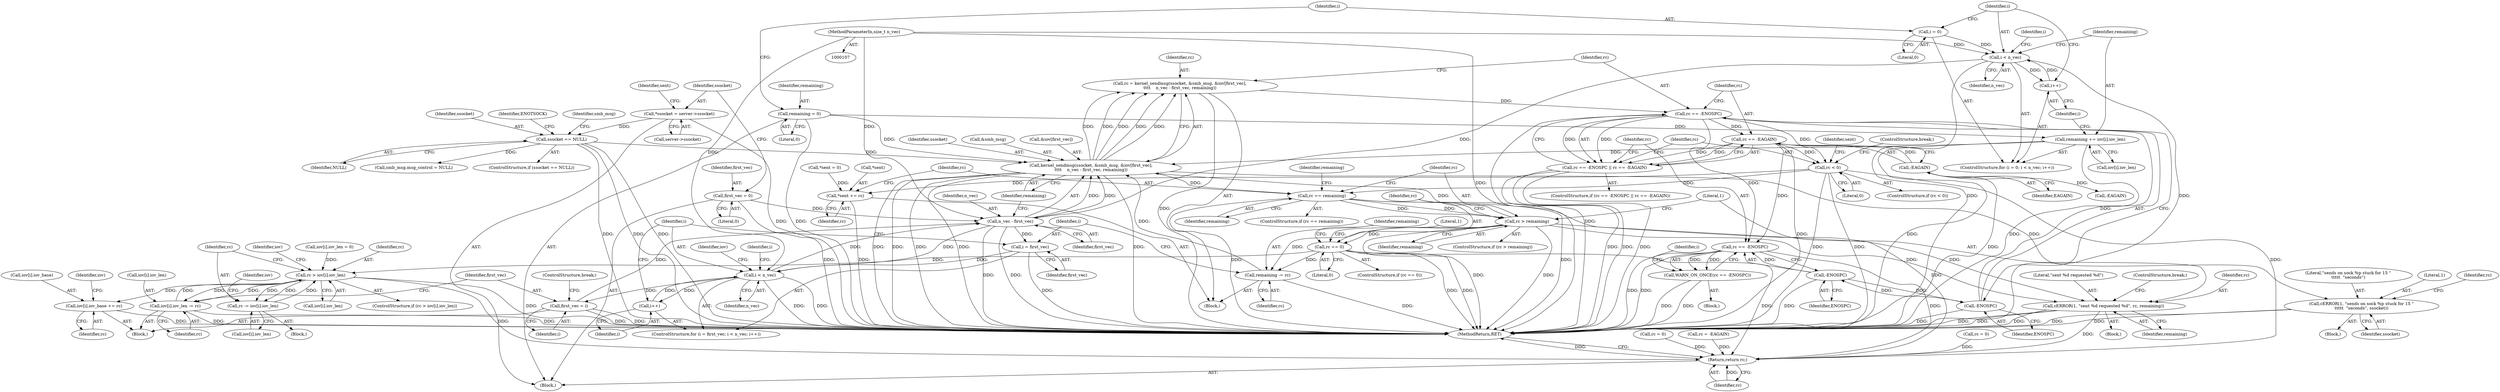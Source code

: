 digraph "1_linux_ea702b80e0bbb2448e201472127288beb82ca2fe@integer" {
"1000212" [label="(Call,rc = kernel_sendmsg(ssocket, &smb_msg, &iov[first_vec],\n\t\t\t\t    n_vec - first_vec, remaining))"];
"1000214" [label="(Call,kernel_sendmsg(ssocket, &smb_msg, &iov[first_vec],\n\t\t\t\t    n_vec - first_vec, remaining))"];
"1000138" [label="(Call,ssocket == NULL)"];
"1000128" [label="(Call,*ssocket = server->ssocket)"];
"1000222" [label="(Call,n_vec - first_vec)"];
"1000319" [label="(Call,i < n_vec)"];
"1000322" [label="(Call,i++)"];
"1000316" [label="(Call,i = first_vec)"];
"1000110" [label="(MethodParameterIn,size_t n_vec)"];
"1000194" [label="(Call,i < n_vec)"];
"1000191" [label="(Call,i = 0)"];
"1000197" [label="(Call,i++)"];
"1000124" [label="(Call,first_vec = 0)"];
"1000371" [label="(Call,first_vec = i)"];
"1000187" [label="(Call,remaining = 0)"];
"1000312" [label="(Call,remaining -= rc)"];
"1000302" [label="(Call,rc == 0)"];
"1000291" [label="(Call,rc > remaining)"];
"1000282" [label="(Call,rc == remaining)"];
"1000273" [label="(Call,rc < 0)"];
"1000232" [label="(Call,rc == -EAGAIN)"];
"1000228" [label="(Call,rc == -ENOSPC)"];
"1000212" [label="(Call,rc = kernel_sendmsg(ssocket, &smb_msg, &iov[first_vec],\n\t\t\t\t    n_vec - first_vec, remaining))"];
"1000230" [label="(Call,-ENOSPC)"];
"1000240" [label="(Call,-ENOSPC)"];
"1000234" [label="(Call,-EAGAIN)"];
"1000199" [label="(Call,remaining += iov[i].iov_len)"];
"1000227" [label="(Call,rc == -ENOSPC || rc == -EAGAIN)"];
"1000238" [label="(Call,rc == -ENOSPC)"];
"1000237" [label="(Call,WARN_ON_ONCE(rc == -ENOSPC))"];
"1000381" [label="(Return,return rc;)"];
"1000277" [label="(Call,*sent += rc)"];
"1000258" [label="(Call,cERROR(1, \"sends on sock %p stuck for 15 \"\n\t\t\t\t\t  \"seconds\", ssocket))"];
"1000295" [label="(Call,cERROR(1, \"sent %d requested %d\", rc, remaining))"];
"1000333" [label="(Call,rc > iov[i].iov_len)"];
"1000341" [label="(Call,rc -= iov[i].iov_len)"];
"1000357" [label="(Call,iov[i].iov_base += rc)"];
"1000364" [label="(Call,iov[i].iov_len -= rc)"];
"1000195" [label="(Identifier,i)"];
"1000110" [label="(MethodParameterIn,size_t n_vec)"];
"1000340" [label="(Block,)"];
"1000225" [label="(Identifier,remaining)"];
"1000276" [label="(ControlStructure,break;)"];
"1000382" [label="(Identifier,rc)"];
"1000281" [label="(ControlStructure,if (rc == remaining))"];
"1000234" [label="(Call,-EAGAIN)"];
"1000130" [label="(Call,server->ssocket)"];
"1000196" [label="(Identifier,n_vec)"];
"1000314" [label="(Identifier,rc)"];
"1000351" [label="(Identifier,iov)"];
"1000194" [label="(Call,i < n_vec)"];
"1000334" [label="(Identifier,rc)"];
"1000215" [label="(Identifier,ssocket)"];
"1000198" [label="(Identifier,i)"];
"1000378" [label="(Call,rc = 0)"];
"1000137" [label="(ControlStructure,if (ssocket == NULL))"];
"1000263" [label="(Identifier,rc)"];
"1000260" [label="(Literal,\"sends on sock %p stuck for 15 \"\n\t\t\t\t\t  \"seconds\")"];
"1000280" [label="(Identifier,rc)"];
"1000212" [label="(Call,rc = kernel_sendmsg(ssocket, &smb_msg, &iov[first_vec],\n\t\t\t\t    n_vec - first_vec, remaining))"];
"1000188" [label="(Identifier,remaining)"];
"1000321" [label="(Identifier,n_vec)"];
"1000262" [label="(Call,rc = -EAGAIN)"];
"1000226" [label="(ControlStructure,if (rc == -ENOSPC || rc == -EAGAIN))"];
"1000275" [label="(Literal,0)"];
"1000224" [label="(Identifier,first_vec)"];
"1000320" [label="(Identifier,i)"];
"1000243" [label="(Identifier,i)"];
"1000316" [label="(Call,i = first_vec)"];
"1000367" [label="(Identifier,iov)"];
"1000240" [label="(Call,-ENOSPC)"];
"1000207" [label="(Identifier,i)"];
"1000222" [label="(Call,n_vec - first_vec)"];
"1000279" [label="(Identifier,sent)"];
"1000193" [label="(Literal,0)"];
"1000342" [label="(Identifier,rc)"];
"1000126" [label="(Literal,0)"];
"1000313" [label="(Identifier,remaining)"];
"1000216" [label="(Call,&smb_msg)"];
"1000360" [label="(Identifier,iov)"];
"1000372" [label="(Identifier,first_vec)"];
"1000239" [label="(Identifier,rc)"];
"1000319" [label="(Call,i < n_vec)"];
"1000146" [label="(Identifier,smb_msg)"];
"1000357" [label="(Call,iov[i].iov_base += rc)"];
"1000356" [label="(Block,)"];
"1000304" [label="(Literal,0)"];
"1000133" [label="(Call,*sent = 0)"];
"1000273" [label="(Call,rc < 0)"];
"1000227" [label="(Call,rc == -ENOSPC || rc == -EAGAIN)"];
"1000312" [label="(Call,remaining -= rc)"];
"1000315" [label="(ControlStructure,for (i = first_vec; i < n_vec; i++))"];
"1000370" [label="(Identifier,rc)"];
"1000139" [label="(Identifier,ssocket)"];
"1000374" [label="(ControlStructure,break;)"];
"1000297" [label="(Literal,\"sent %d requested %d\")"];
"1000328" [label="(Identifier,iov)"];
"1000191" [label="(Call,i = 0)"];
"1000125" [label="(Identifier,first_vec)"];
"1000295" [label="(Call,cERROR(1, \"sent %d requested %d\", rc, remaining))"];
"1000192" [label="(Identifier,i)"];
"1000332" [label="(ControlStructure,if (rc > iov[i].iov_len))"];
"1000333" [label="(Call,rc > iov[i].iov_len)"];
"1000278" [label="(Call,*sent)"];
"1000383" [label="(MethodReturn,RET)"];
"1000318" [label="(Identifier,first_vec)"];
"1000228" [label="(Call,rc == -ENOSPC)"];
"1000236" [label="(Block,)"];
"1000277" [label="(Call,*sent += rc)"];
"1000230" [label="(Call,-ENOSPC)"];
"1000187" [label="(Call,remaining = 0)"];
"1000343" [label="(Call,iov[i].iov_len)"];
"1000124" [label="(Call,first_vec = 0)"];
"1000233" [label="(Identifier,rc)"];
"1000294" [label="(Block,)"];
"1000282" [label="(Call,rc == remaining)"];
"1000363" [label="(Identifier,rc)"];
"1000292" [label="(Identifier,rc)"];
"1000232" [label="(Call,rc == -EAGAIN)"];
"1000335" [label="(Call,iov[i].iov_len)"];
"1000112" [label="(Block,)"];
"1000218" [label="(Call,&iov[first_vec])"];
"1000274" [label="(Identifier,rc)"];
"1000358" [label="(Call,iov[i].iov_base)"];
"1000140" [label="(Identifier,NULL)"];
"1000365" [label="(Call,iov[i].iov_len)"];
"1000371" [label="(Call,first_vec = i)"];
"1000235" [label="(Identifier,EAGAIN)"];
"1000129" [label="(Identifier,ssocket)"];
"1000238" [label="(Call,rc == -ENOSPC)"];
"1000135" [label="(Identifier,sent)"];
"1000376" [label="(Identifier,i)"];
"1000200" [label="(Identifier,remaining)"];
"1000261" [label="(Identifier,ssocket)"];
"1000214" [label="(Call,kernel_sendmsg(ssocket, &smb_msg, &iov[first_vec],\n\t\t\t\t    n_vec - first_vec, remaining))"];
"1000197" [label="(Call,i++)"];
"1000307" [label="(Literal,1)"];
"1000264" [label="(Call,-EAGAIN)"];
"1000229" [label="(Identifier,rc)"];
"1000348" [label="(Call,iov[i].iov_len = 0)"];
"1000272" [label="(ControlStructure,if (rc < 0))"];
"1000341" [label="(Call,rc -= iov[i].iov_len)"];
"1000143" [label="(Identifier,ENOTSOCK)"];
"1000300" [label="(ControlStructure,break;)"];
"1000293" [label="(Identifier,remaining)"];
"1000128" [label="(Call,*ssocket = server->ssocket)"];
"1000190" [label="(ControlStructure,for (i = 0; i < n_vec; i++))"];
"1000258" [label="(Call,cERROR(1, \"sends on sock %p stuck for 15 \"\n\t\t\t\t\t  \"seconds\", ssocket))"];
"1000283" [label="(Identifier,rc)"];
"1000160" [label="(Call,smb_msg.msg_control = NULL)"];
"1000138" [label="(Call,ssocket == NULL)"];
"1000301" [label="(ControlStructure,if (rc == 0))"];
"1000241" [label="(Identifier,ENOSPC)"];
"1000223" [label="(Identifier,n_vec)"];
"1000322" [label="(Call,i++)"];
"1000381" [label="(Return,return rc;)"];
"1000211" [label="(Block,)"];
"1000296" [label="(Literal,1)"];
"1000317" [label="(Identifier,i)"];
"1000373" [label="(Identifier,i)"];
"1000290" [label="(ControlStructure,if (rc > remaining))"];
"1000114" [label="(Call,rc = 0)"];
"1000231" [label="(Identifier,ENOSPC)"];
"1000201" [label="(Call,iov[i].iov_len)"];
"1000291" [label="(Call,rc > remaining)"];
"1000299" [label="(Identifier,remaining)"];
"1000298" [label="(Identifier,rc)"];
"1000303" [label="(Identifier,rc)"];
"1000259" [label="(Literal,1)"];
"1000199" [label="(Call,remaining += iov[i].iov_len)"];
"1000323" [label="(Identifier,i)"];
"1000284" [label="(Identifier,remaining)"];
"1000237" [label="(Call,WARN_ON_ONCE(rc == -ENOSPC))"];
"1000213" [label="(Identifier,rc)"];
"1000302" [label="(Call,rc == 0)"];
"1000257" [label="(Block,)"];
"1000189" [label="(Literal,0)"];
"1000287" [label="(Identifier,remaining)"];
"1000364" [label="(Call,iov[i].iov_len -= rc)"];
"1000212" -> "1000211"  [label="AST: "];
"1000212" -> "1000214"  [label="CFG: "];
"1000213" -> "1000212"  [label="AST: "];
"1000214" -> "1000212"  [label="AST: "];
"1000229" -> "1000212"  [label="CFG: "];
"1000212" -> "1000383"  [label="DDG: "];
"1000214" -> "1000212"  [label="DDG: "];
"1000214" -> "1000212"  [label="DDG: "];
"1000214" -> "1000212"  [label="DDG: "];
"1000214" -> "1000212"  [label="DDG: "];
"1000214" -> "1000212"  [label="DDG: "];
"1000212" -> "1000228"  [label="DDG: "];
"1000214" -> "1000225"  [label="CFG: "];
"1000215" -> "1000214"  [label="AST: "];
"1000216" -> "1000214"  [label="AST: "];
"1000218" -> "1000214"  [label="AST: "];
"1000222" -> "1000214"  [label="AST: "];
"1000225" -> "1000214"  [label="AST: "];
"1000214" -> "1000383"  [label="DDG: "];
"1000214" -> "1000383"  [label="DDG: "];
"1000214" -> "1000383"  [label="DDG: "];
"1000214" -> "1000383"  [label="DDG: "];
"1000214" -> "1000383"  [label="DDG: "];
"1000138" -> "1000214"  [label="DDG: "];
"1000222" -> "1000214"  [label="DDG: "];
"1000222" -> "1000214"  [label="DDG: "];
"1000187" -> "1000214"  [label="DDG: "];
"1000312" -> "1000214"  [label="DDG: "];
"1000291" -> "1000214"  [label="DDG: "];
"1000199" -> "1000214"  [label="DDG: "];
"1000214" -> "1000258"  [label="DDG: "];
"1000214" -> "1000282"  [label="DDG: "];
"1000138" -> "1000137"  [label="AST: "];
"1000138" -> "1000140"  [label="CFG: "];
"1000139" -> "1000138"  [label="AST: "];
"1000140" -> "1000138"  [label="AST: "];
"1000143" -> "1000138"  [label="CFG: "];
"1000146" -> "1000138"  [label="CFG: "];
"1000138" -> "1000383"  [label="DDG: "];
"1000138" -> "1000383"  [label="DDG: "];
"1000138" -> "1000383"  [label="DDG: "];
"1000128" -> "1000138"  [label="DDG: "];
"1000138" -> "1000160"  [label="DDG: "];
"1000128" -> "1000112"  [label="AST: "];
"1000128" -> "1000130"  [label="CFG: "];
"1000129" -> "1000128"  [label="AST: "];
"1000130" -> "1000128"  [label="AST: "];
"1000135" -> "1000128"  [label="CFG: "];
"1000128" -> "1000383"  [label="DDG: "];
"1000222" -> "1000224"  [label="CFG: "];
"1000223" -> "1000222"  [label="AST: "];
"1000224" -> "1000222"  [label="AST: "];
"1000225" -> "1000222"  [label="CFG: "];
"1000222" -> "1000383"  [label="DDG: "];
"1000222" -> "1000383"  [label="DDG: "];
"1000319" -> "1000222"  [label="DDG: "];
"1000194" -> "1000222"  [label="DDG: "];
"1000110" -> "1000222"  [label="DDG: "];
"1000124" -> "1000222"  [label="DDG: "];
"1000371" -> "1000222"  [label="DDG: "];
"1000222" -> "1000316"  [label="DDG: "];
"1000222" -> "1000319"  [label="DDG: "];
"1000319" -> "1000315"  [label="AST: "];
"1000319" -> "1000321"  [label="CFG: "];
"1000320" -> "1000319"  [label="AST: "];
"1000321" -> "1000319"  [label="AST: "];
"1000328" -> "1000319"  [label="CFG: "];
"1000376" -> "1000319"  [label="CFG: "];
"1000319" -> "1000383"  [label="DDG: "];
"1000319" -> "1000383"  [label="DDG: "];
"1000322" -> "1000319"  [label="DDG: "];
"1000316" -> "1000319"  [label="DDG: "];
"1000110" -> "1000319"  [label="DDG: "];
"1000319" -> "1000322"  [label="DDG: "];
"1000319" -> "1000371"  [label="DDG: "];
"1000322" -> "1000315"  [label="AST: "];
"1000322" -> "1000323"  [label="CFG: "];
"1000323" -> "1000322"  [label="AST: "];
"1000320" -> "1000322"  [label="CFG: "];
"1000316" -> "1000315"  [label="AST: "];
"1000316" -> "1000318"  [label="CFG: "];
"1000317" -> "1000316"  [label="AST: "];
"1000318" -> "1000316"  [label="AST: "];
"1000320" -> "1000316"  [label="CFG: "];
"1000316" -> "1000383"  [label="DDG: "];
"1000110" -> "1000107"  [label="AST: "];
"1000110" -> "1000383"  [label="DDG: "];
"1000110" -> "1000194"  [label="DDG: "];
"1000194" -> "1000190"  [label="AST: "];
"1000194" -> "1000196"  [label="CFG: "];
"1000195" -> "1000194"  [label="AST: "];
"1000196" -> "1000194"  [label="AST: "];
"1000200" -> "1000194"  [label="CFG: "];
"1000207" -> "1000194"  [label="CFG: "];
"1000194" -> "1000383"  [label="DDG: "];
"1000194" -> "1000383"  [label="DDG: "];
"1000191" -> "1000194"  [label="DDG: "];
"1000197" -> "1000194"  [label="DDG: "];
"1000194" -> "1000197"  [label="DDG: "];
"1000191" -> "1000190"  [label="AST: "];
"1000191" -> "1000193"  [label="CFG: "];
"1000192" -> "1000191"  [label="AST: "];
"1000193" -> "1000191"  [label="AST: "];
"1000195" -> "1000191"  [label="CFG: "];
"1000197" -> "1000190"  [label="AST: "];
"1000197" -> "1000198"  [label="CFG: "];
"1000198" -> "1000197"  [label="AST: "];
"1000195" -> "1000197"  [label="CFG: "];
"1000124" -> "1000112"  [label="AST: "];
"1000124" -> "1000126"  [label="CFG: "];
"1000125" -> "1000124"  [label="AST: "];
"1000126" -> "1000124"  [label="AST: "];
"1000129" -> "1000124"  [label="CFG: "];
"1000124" -> "1000383"  [label="DDG: "];
"1000371" -> "1000356"  [label="AST: "];
"1000371" -> "1000373"  [label="CFG: "];
"1000372" -> "1000371"  [label="AST: "];
"1000373" -> "1000371"  [label="AST: "];
"1000374" -> "1000371"  [label="CFG: "];
"1000371" -> "1000383"  [label="DDG: "];
"1000371" -> "1000383"  [label="DDG: "];
"1000187" -> "1000112"  [label="AST: "];
"1000187" -> "1000189"  [label="CFG: "];
"1000188" -> "1000187"  [label="AST: "];
"1000189" -> "1000187"  [label="AST: "];
"1000192" -> "1000187"  [label="CFG: "];
"1000187" -> "1000383"  [label="DDG: "];
"1000187" -> "1000199"  [label="DDG: "];
"1000312" -> "1000211"  [label="AST: "];
"1000312" -> "1000314"  [label="CFG: "];
"1000313" -> "1000312"  [label="AST: "];
"1000314" -> "1000312"  [label="AST: "];
"1000317" -> "1000312"  [label="CFG: "];
"1000312" -> "1000383"  [label="DDG: "];
"1000302" -> "1000312"  [label="DDG: "];
"1000291" -> "1000312"  [label="DDG: "];
"1000302" -> "1000301"  [label="AST: "];
"1000302" -> "1000304"  [label="CFG: "];
"1000303" -> "1000302"  [label="AST: "];
"1000304" -> "1000302"  [label="AST: "];
"1000307" -> "1000302"  [label="CFG: "];
"1000313" -> "1000302"  [label="CFG: "];
"1000302" -> "1000383"  [label="DDG: "];
"1000302" -> "1000383"  [label="DDG: "];
"1000291" -> "1000302"  [label="DDG: "];
"1000302" -> "1000333"  [label="DDG: "];
"1000302" -> "1000381"  [label="DDG: "];
"1000291" -> "1000290"  [label="AST: "];
"1000291" -> "1000293"  [label="CFG: "];
"1000292" -> "1000291"  [label="AST: "];
"1000293" -> "1000291"  [label="AST: "];
"1000296" -> "1000291"  [label="CFG: "];
"1000303" -> "1000291"  [label="CFG: "];
"1000291" -> "1000383"  [label="DDG: "];
"1000291" -> "1000383"  [label="DDG: "];
"1000282" -> "1000291"  [label="DDG: "];
"1000282" -> "1000291"  [label="DDG: "];
"1000291" -> "1000295"  [label="DDG: "];
"1000291" -> "1000295"  [label="DDG: "];
"1000282" -> "1000281"  [label="AST: "];
"1000282" -> "1000284"  [label="CFG: "];
"1000283" -> "1000282"  [label="AST: "];
"1000284" -> "1000282"  [label="AST: "];
"1000287" -> "1000282"  [label="CFG: "];
"1000292" -> "1000282"  [label="CFG: "];
"1000282" -> "1000383"  [label="DDG: "];
"1000282" -> "1000383"  [label="DDG: "];
"1000273" -> "1000282"  [label="DDG: "];
"1000282" -> "1000381"  [label="DDG: "];
"1000273" -> "1000272"  [label="AST: "];
"1000273" -> "1000275"  [label="CFG: "];
"1000274" -> "1000273"  [label="AST: "];
"1000275" -> "1000273"  [label="AST: "];
"1000276" -> "1000273"  [label="CFG: "];
"1000279" -> "1000273"  [label="CFG: "];
"1000273" -> "1000383"  [label="DDG: "];
"1000273" -> "1000383"  [label="DDG: "];
"1000232" -> "1000273"  [label="DDG: "];
"1000228" -> "1000273"  [label="DDG: "];
"1000273" -> "1000277"  [label="DDG: "];
"1000273" -> "1000381"  [label="DDG: "];
"1000232" -> "1000227"  [label="AST: "];
"1000232" -> "1000234"  [label="CFG: "];
"1000233" -> "1000232"  [label="AST: "];
"1000234" -> "1000232"  [label="AST: "];
"1000227" -> "1000232"  [label="CFG: "];
"1000232" -> "1000383"  [label="DDG: "];
"1000232" -> "1000227"  [label="DDG: "];
"1000232" -> "1000227"  [label="DDG: "];
"1000228" -> "1000232"  [label="DDG: "];
"1000234" -> "1000232"  [label="DDG: "];
"1000232" -> "1000238"  [label="DDG: "];
"1000228" -> "1000227"  [label="AST: "];
"1000228" -> "1000230"  [label="CFG: "];
"1000229" -> "1000228"  [label="AST: "];
"1000230" -> "1000228"  [label="AST: "];
"1000233" -> "1000228"  [label="CFG: "];
"1000227" -> "1000228"  [label="CFG: "];
"1000228" -> "1000383"  [label="DDG: "];
"1000228" -> "1000227"  [label="DDG: "];
"1000228" -> "1000227"  [label="DDG: "];
"1000230" -> "1000228"  [label="DDG: "];
"1000228" -> "1000238"  [label="DDG: "];
"1000230" -> "1000231"  [label="CFG: "];
"1000231" -> "1000230"  [label="AST: "];
"1000230" -> "1000383"  [label="DDG: "];
"1000240" -> "1000230"  [label="DDG: "];
"1000230" -> "1000240"  [label="DDG: "];
"1000240" -> "1000238"  [label="AST: "];
"1000240" -> "1000241"  [label="CFG: "];
"1000241" -> "1000240"  [label="AST: "];
"1000238" -> "1000240"  [label="CFG: "];
"1000240" -> "1000383"  [label="DDG: "];
"1000240" -> "1000238"  [label="DDG: "];
"1000234" -> "1000235"  [label="CFG: "];
"1000235" -> "1000234"  [label="AST: "];
"1000234" -> "1000383"  [label="DDG: "];
"1000234" -> "1000264"  [label="DDG: "];
"1000199" -> "1000190"  [label="AST: "];
"1000199" -> "1000201"  [label="CFG: "];
"1000200" -> "1000199"  [label="AST: "];
"1000201" -> "1000199"  [label="AST: "];
"1000198" -> "1000199"  [label="CFG: "];
"1000199" -> "1000383"  [label="DDG: "];
"1000199" -> "1000383"  [label="DDG: "];
"1000227" -> "1000226"  [label="AST: "];
"1000239" -> "1000227"  [label="CFG: "];
"1000274" -> "1000227"  [label="CFG: "];
"1000227" -> "1000383"  [label="DDG: "];
"1000227" -> "1000383"  [label="DDG: "];
"1000227" -> "1000383"  [label="DDG: "];
"1000238" -> "1000237"  [label="AST: "];
"1000239" -> "1000238"  [label="AST: "];
"1000237" -> "1000238"  [label="CFG: "];
"1000238" -> "1000383"  [label="DDG: "];
"1000238" -> "1000383"  [label="DDG: "];
"1000238" -> "1000237"  [label="DDG: "];
"1000238" -> "1000237"  [label="DDG: "];
"1000238" -> "1000381"  [label="DDG: "];
"1000237" -> "1000236"  [label="AST: "];
"1000243" -> "1000237"  [label="CFG: "];
"1000237" -> "1000383"  [label="DDG: "];
"1000237" -> "1000383"  [label="DDG: "];
"1000381" -> "1000112"  [label="AST: "];
"1000381" -> "1000382"  [label="CFG: "];
"1000382" -> "1000381"  [label="AST: "];
"1000383" -> "1000381"  [label="CFG: "];
"1000381" -> "1000383"  [label="DDG: "];
"1000382" -> "1000381"  [label="DDG: "];
"1000295" -> "1000381"  [label="DDG: "];
"1000262" -> "1000381"  [label="DDG: "];
"1000378" -> "1000381"  [label="DDG: "];
"1000114" -> "1000381"  [label="DDG: "];
"1000333" -> "1000381"  [label="DDG: "];
"1000277" -> "1000211"  [label="AST: "];
"1000277" -> "1000280"  [label="CFG: "];
"1000278" -> "1000277"  [label="AST: "];
"1000280" -> "1000277"  [label="AST: "];
"1000283" -> "1000277"  [label="CFG: "];
"1000277" -> "1000383"  [label="DDG: "];
"1000133" -> "1000277"  [label="DDG: "];
"1000258" -> "1000257"  [label="AST: "];
"1000258" -> "1000261"  [label="CFG: "];
"1000259" -> "1000258"  [label="AST: "];
"1000260" -> "1000258"  [label="AST: "];
"1000261" -> "1000258"  [label="AST: "];
"1000263" -> "1000258"  [label="CFG: "];
"1000258" -> "1000383"  [label="DDG: "];
"1000258" -> "1000383"  [label="DDG: "];
"1000295" -> "1000294"  [label="AST: "];
"1000295" -> "1000299"  [label="CFG: "];
"1000296" -> "1000295"  [label="AST: "];
"1000297" -> "1000295"  [label="AST: "];
"1000298" -> "1000295"  [label="AST: "];
"1000299" -> "1000295"  [label="AST: "];
"1000300" -> "1000295"  [label="CFG: "];
"1000295" -> "1000383"  [label="DDG: "];
"1000295" -> "1000383"  [label="DDG: "];
"1000295" -> "1000383"  [label="DDG: "];
"1000333" -> "1000332"  [label="AST: "];
"1000333" -> "1000335"  [label="CFG: "];
"1000334" -> "1000333"  [label="AST: "];
"1000335" -> "1000333"  [label="AST: "];
"1000342" -> "1000333"  [label="CFG: "];
"1000360" -> "1000333"  [label="CFG: "];
"1000333" -> "1000383"  [label="DDG: "];
"1000341" -> "1000333"  [label="DDG: "];
"1000364" -> "1000333"  [label="DDG: "];
"1000348" -> "1000333"  [label="DDG: "];
"1000333" -> "1000341"  [label="DDG: "];
"1000333" -> "1000341"  [label="DDG: "];
"1000333" -> "1000357"  [label="DDG: "];
"1000333" -> "1000364"  [label="DDG: "];
"1000333" -> "1000364"  [label="DDG: "];
"1000341" -> "1000340"  [label="AST: "];
"1000341" -> "1000343"  [label="CFG: "];
"1000342" -> "1000341"  [label="AST: "];
"1000343" -> "1000341"  [label="AST: "];
"1000351" -> "1000341"  [label="CFG: "];
"1000357" -> "1000356"  [label="AST: "];
"1000357" -> "1000363"  [label="CFG: "];
"1000358" -> "1000357"  [label="AST: "];
"1000363" -> "1000357"  [label="AST: "];
"1000367" -> "1000357"  [label="CFG: "];
"1000357" -> "1000383"  [label="DDG: "];
"1000364" -> "1000356"  [label="AST: "];
"1000364" -> "1000370"  [label="CFG: "];
"1000365" -> "1000364"  [label="AST: "];
"1000370" -> "1000364"  [label="AST: "];
"1000372" -> "1000364"  [label="CFG: "];
"1000364" -> "1000383"  [label="DDG: "];
"1000364" -> "1000383"  [label="DDG: "];
}
